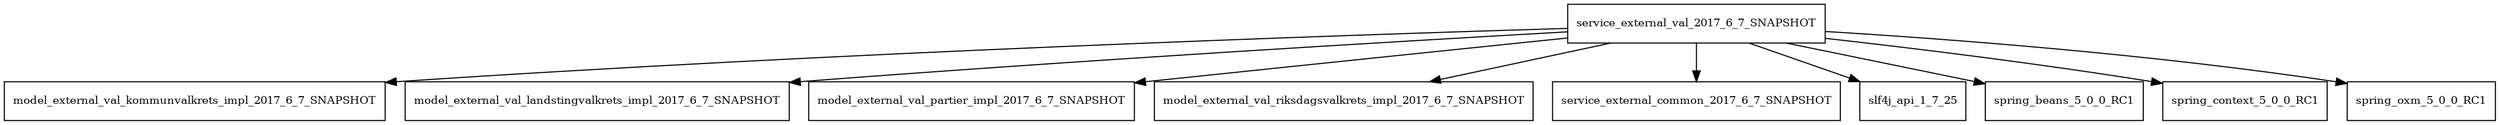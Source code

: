 digraph service_external_val_2017_6_7_SNAPSHOT_dependencies {
  node [shape = box, fontsize=10.0];
  service_external_val_2017_6_7_SNAPSHOT -> model_external_val_kommunvalkrets_impl_2017_6_7_SNAPSHOT;
  service_external_val_2017_6_7_SNAPSHOT -> model_external_val_landstingvalkrets_impl_2017_6_7_SNAPSHOT;
  service_external_val_2017_6_7_SNAPSHOT -> model_external_val_partier_impl_2017_6_7_SNAPSHOT;
  service_external_val_2017_6_7_SNAPSHOT -> model_external_val_riksdagsvalkrets_impl_2017_6_7_SNAPSHOT;
  service_external_val_2017_6_7_SNAPSHOT -> service_external_common_2017_6_7_SNAPSHOT;
  service_external_val_2017_6_7_SNAPSHOT -> slf4j_api_1_7_25;
  service_external_val_2017_6_7_SNAPSHOT -> spring_beans_5_0_0_RC1;
  service_external_val_2017_6_7_SNAPSHOT -> spring_context_5_0_0_RC1;
  service_external_val_2017_6_7_SNAPSHOT -> spring_oxm_5_0_0_RC1;
}
